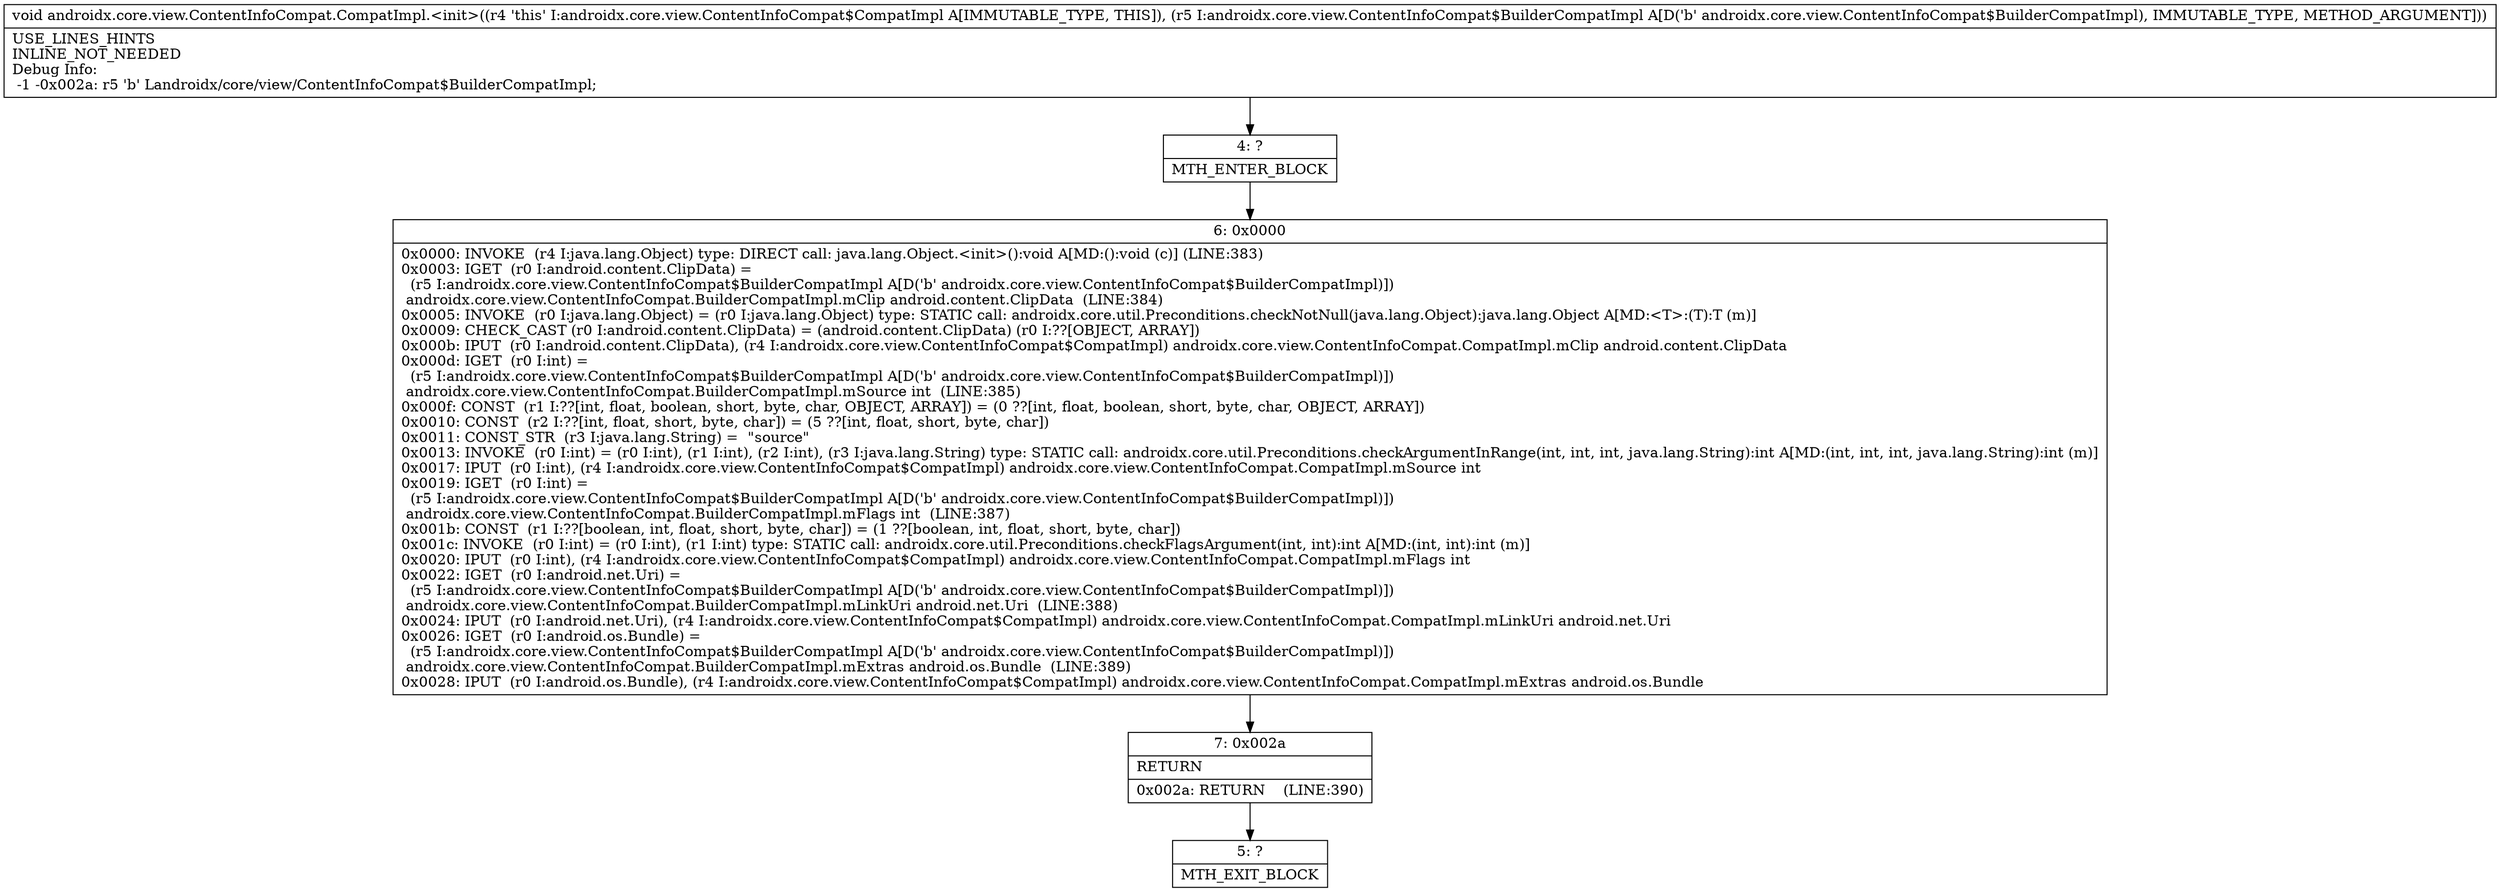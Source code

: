 digraph "CFG forandroidx.core.view.ContentInfoCompat.CompatImpl.\<init\>(Landroidx\/core\/view\/ContentInfoCompat$BuilderCompatImpl;)V" {
Node_4 [shape=record,label="{4\:\ ?|MTH_ENTER_BLOCK\l}"];
Node_6 [shape=record,label="{6\:\ 0x0000|0x0000: INVOKE  (r4 I:java.lang.Object) type: DIRECT call: java.lang.Object.\<init\>():void A[MD:():void (c)] (LINE:383)\l0x0003: IGET  (r0 I:android.content.ClipData) = \l  (r5 I:androidx.core.view.ContentInfoCompat$BuilderCompatImpl A[D('b' androidx.core.view.ContentInfoCompat$BuilderCompatImpl)])\l androidx.core.view.ContentInfoCompat.BuilderCompatImpl.mClip android.content.ClipData  (LINE:384)\l0x0005: INVOKE  (r0 I:java.lang.Object) = (r0 I:java.lang.Object) type: STATIC call: androidx.core.util.Preconditions.checkNotNull(java.lang.Object):java.lang.Object A[MD:\<T\>:(T):T (m)]\l0x0009: CHECK_CAST (r0 I:android.content.ClipData) = (android.content.ClipData) (r0 I:??[OBJECT, ARRAY]) \l0x000b: IPUT  (r0 I:android.content.ClipData), (r4 I:androidx.core.view.ContentInfoCompat$CompatImpl) androidx.core.view.ContentInfoCompat.CompatImpl.mClip android.content.ClipData \l0x000d: IGET  (r0 I:int) = \l  (r5 I:androidx.core.view.ContentInfoCompat$BuilderCompatImpl A[D('b' androidx.core.view.ContentInfoCompat$BuilderCompatImpl)])\l androidx.core.view.ContentInfoCompat.BuilderCompatImpl.mSource int  (LINE:385)\l0x000f: CONST  (r1 I:??[int, float, boolean, short, byte, char, OBJECT, ARRAY]) = (0 ??[int, float, boolean, short, byte, char, OBJECT, ARRAY]) \l0x0010: CONST  (r2 I:??[int, float, short, byte, char]) = (5 ??[int, float, short, byte, char]) \l0x0011: CONST_STR  (r3 I:java.lang.String) =  \"source\" \l0x0013: INVOKE  (r0 I:int) = (r0 I:int), (r1 I:int), (r2 I:int), (r3 I:java.lang.String) type: STATIC call: androidx.core.util.Preconditions.checkArgumentInRange(int, int, int, java.lang.String):int A[MD:(int, int, int, java.lang.String):int (m)]\l0x0017: IPUT  (r0 I:int), (r4 I:androidx.core.view.ContentInfoCompat$CompatImpl) androidx.core.view.ContentInfoCompat.CompatImpl.mSource int \l0x0019: IGET  (r0 I:int) = \l  (r5 I:androidx.core.view.ContentInfoCompat$BuilderCompatImpl A[D('b' androidx.core.view.ContentInfoCompat$BuilderCompatImpl)])\l androidx.core.view.ContentInfoCompat.BuilderCompatImpl.mFlags int  (LINE:387)\l0x001b: CONST  (r1 I:??[boolean, int, float, short, byte, char]) = (1 ??[boolean, int, float, short, byte, char]) \l0x001c: INVOKE  (r0 I:int) = (r0 I:int), (r1 I:int) type: STATIC call: androidx.core.util.Preconditions.checkFlagsArgument(int, int):int A[MD:(int, int):int (m)]\l0x0020: IPUT  (r0 I:int), (r4 I:androidx.core.view.ContentInfoCompat$CompatImpl) androidx.core.view.ContentInfoCompat.CompatImpl.mFlags int \l0x0022: IGET  (r0 I:android.net.Uri) = \l  (r5 I:androidx.core.view.ContentInfoCompat$BuilderCompatImpl A[D('b' androidx.core.view.ContentInfoCompat$BuilderCompatImpl)])\l androidx.core.view.ContentInfoCompat.BuilderCompatImpl.mLinkUri android.net.Uri  (LINE:388)\l0x0024: IPUT  (r0 I:android.net.Uri), (r4 I:androidx.core.view.ContentInfoCompat$CompatImpl) androidx.core.view.ContentInfoCompat.CompatImpl.mLinkUri android.net.Uri \l0x0026: IGET  (r0 I:android.os.Bundle) = \l  (r5 I:androidx.core.view.ContentInfoCompat$BuilderCompatImpl A[D('b' androidx.core.view.ContentInfoCompat$BuilderCompatImpl)])\l androidx.core.view.ContentInfoCompat.BuilderCompatImpl.mExtras android.os.Bundle  (LINE:389)\l0x0028: IPUT  (r0 I:android.os.Bundle), (r4 I:androidx.core.view.ContentInfoCompat$CompatImpl) androidx.core.view.ContentInfoCompat.CompatImpl.mExtras android.os.Bundle \l}"];
Node_7 [shape=record,label="{7\:\ 0x002a|RETURN\l|0x002a: RETURN    (LINE:390)\l}"];
Node_5 [shape=record,label="{5\:\ ?|MTH_EXIT_BLOCK\l}"];
MethodNode[shape=record,label="{void androidx.core.view.ContentInfoCompat.CompatImpl.\<init\>((r4 'this' I:androidx.core.view.ContentInfoCompat$CompatImpl A[IMMUTABLE_TYPE, THIS]), (r5 I:androidx.core.view.ContentInfoCompat$BuilderCompatImpl A[D('b' androidx.core.view.ContentInfoCompat$BuilderCompatImpl), IMMUTABLE_TYPE, METHOD_ARGUMENT]))  | USE_LINES_HINTS\lINLINE_NOT_NEEDED\lDebug Info:\l  \-1 \-0x002a: r5 'b' Landroidx\/core\/view\/ContentInfoCompat$BuilderCompatImpl;\l}"];
MethodNode -> Node_4;Node_4 -> Node_6;
Node_6 -> Node_7;
Node_7 -> Node_5;
}

